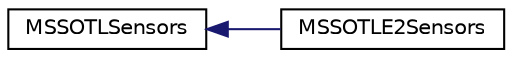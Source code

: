 digraph "Graphical Class Hierarchy"
{
  edge [fontname="Helvetica",fontsize="10",labelfontname="Helvetica",labelfontsize="10"];
  node [fontname="Helvetica",fontsize="10",shape=record];
  rankdir="LR";
  Node0 [label="MSSOTLSensors",height=0.2,width=0.4,color="black", fillcolor="white", style="filled",URL="$de/d45/class_m_s_s_o_t_l_sensors.html"];
  Node0 -> Node1 [dir="back",color="midnightblue",fontsize="10",style="solid",fontname="Helvetica"];
  Node1 [label="MSSOTLE2Sensors",height=0.2,width=0.4,color="black", fillcolor="white", style="filled",URL="$de/d42/class_m_s_s_o_t_l_e2_sensors.html"];
}
